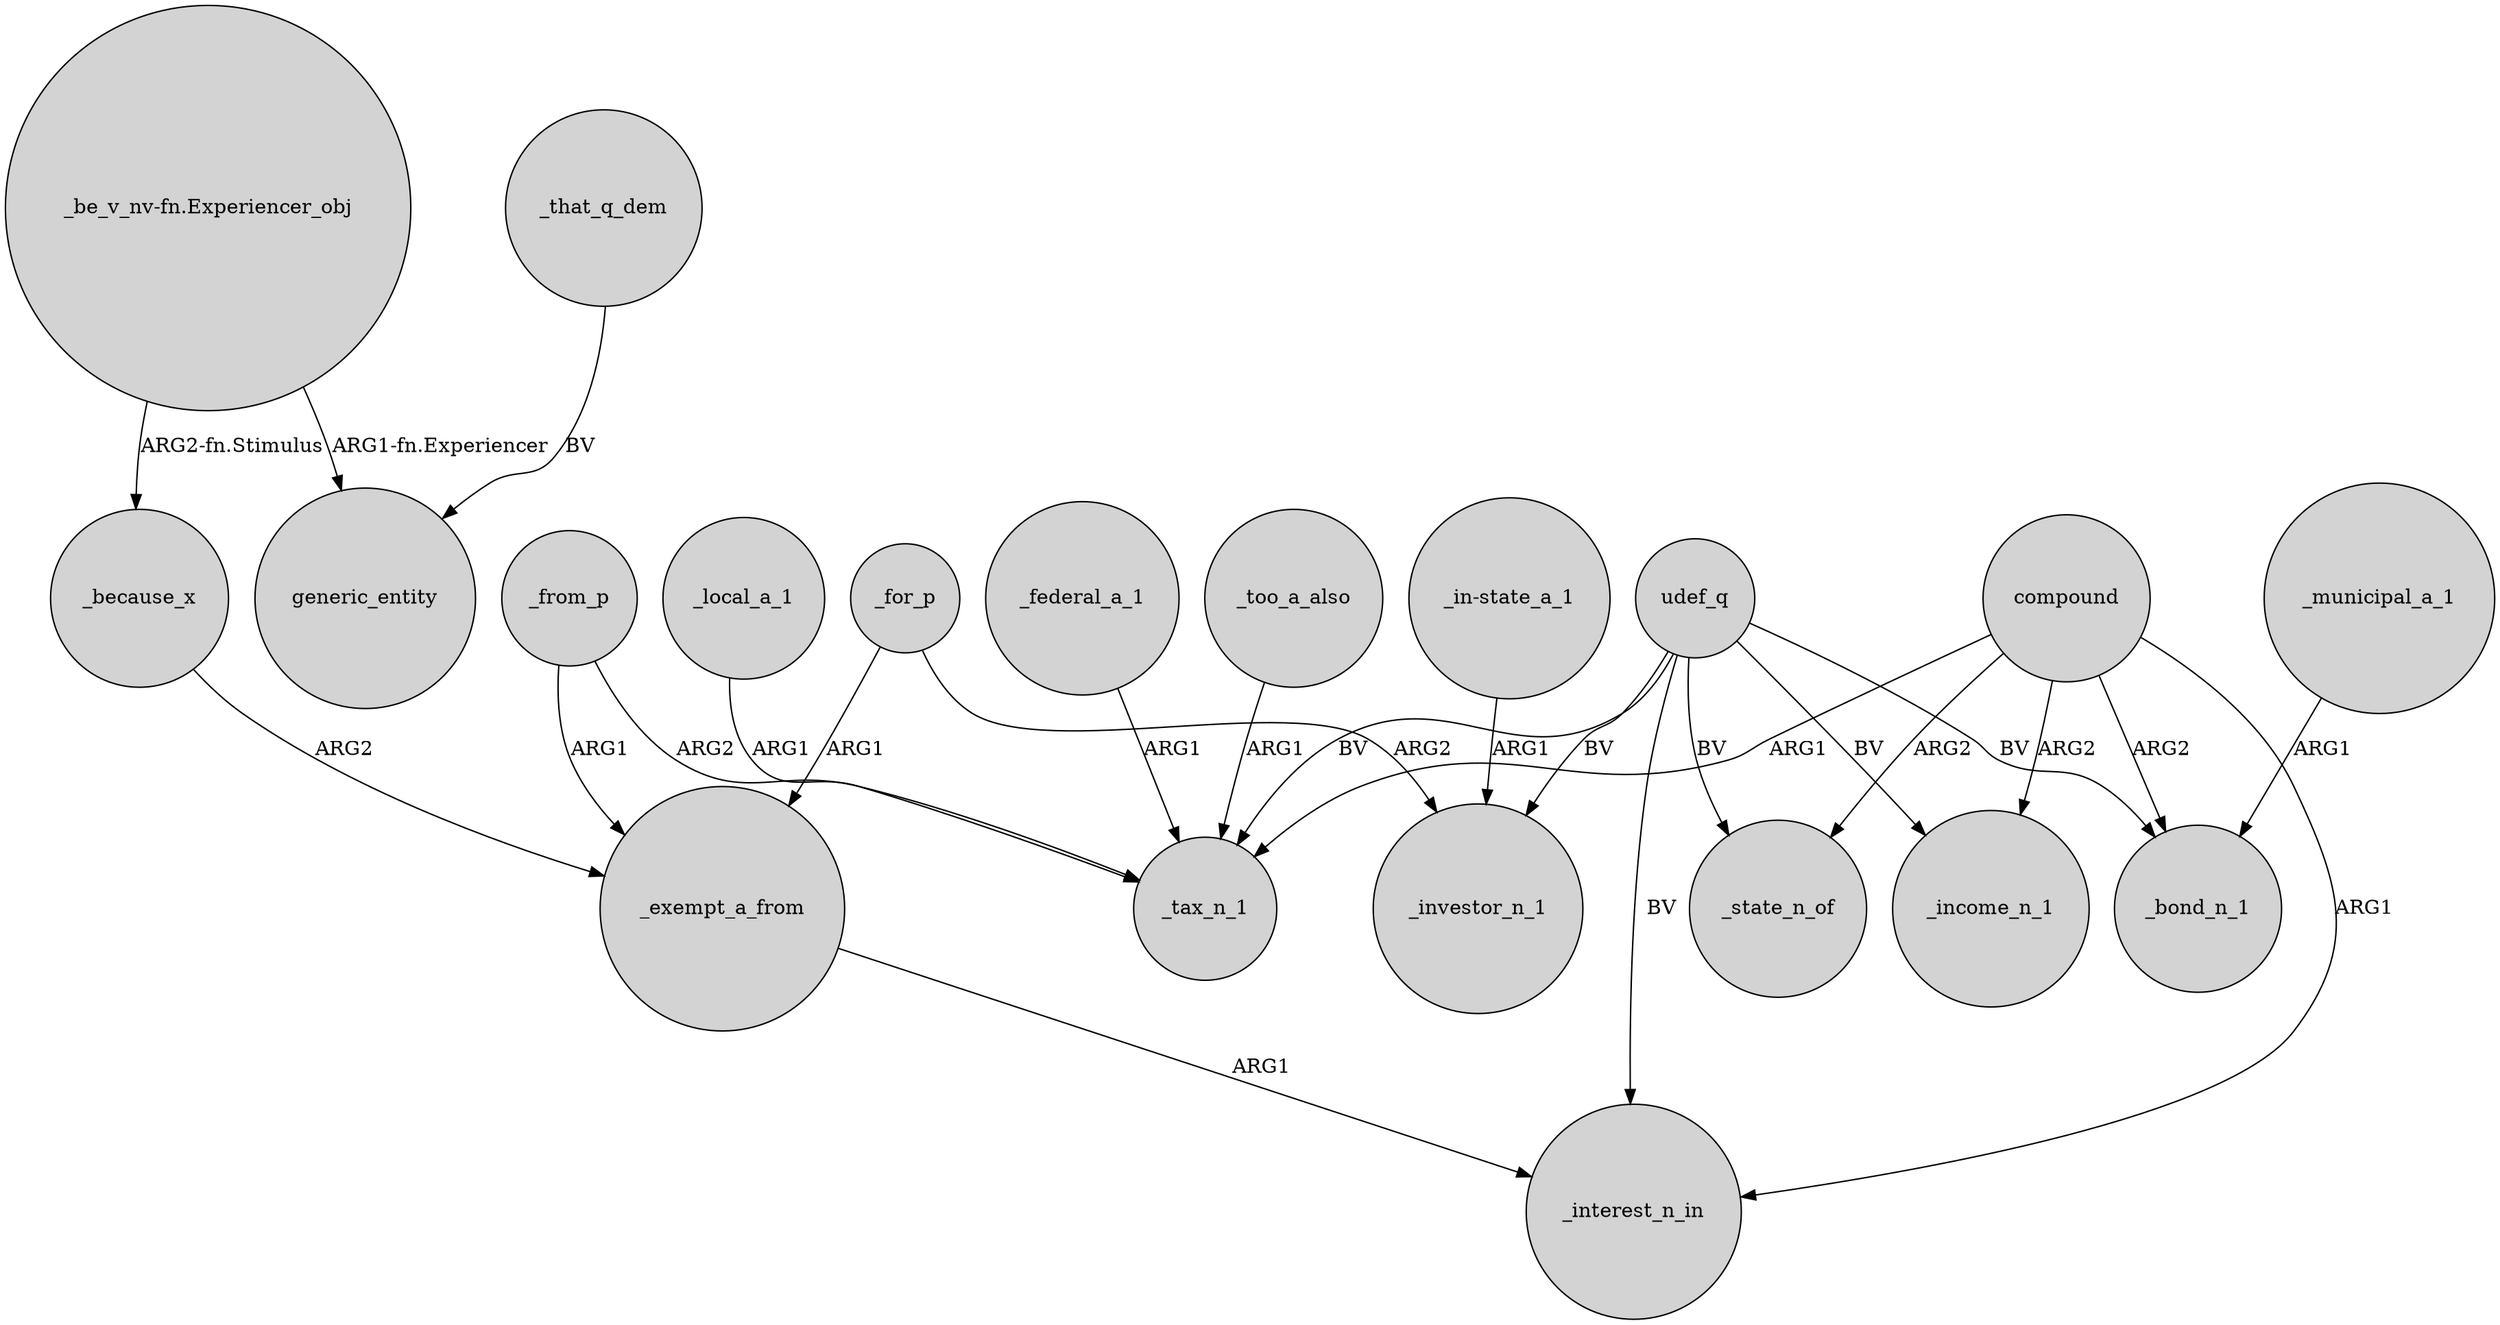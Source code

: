 digraph {
	node [shape=circle style=filled]
	_for_p -> _exempt_a_from [label=ARG1]
	_local_a_1 -> _tax_n_1 [label=ARG1]
	udef_q -> _bond_n_1 [label=BV]
	"_in-state_a_1" -> _investor_n_1 [label=ARG1]
	_because_x -> _exempt_a_from [label=ARG2]
	udef_q -> _income_n_1 [label=BV]
	udef_q -> _tax_n_1 [label=BV]
	compound -> _interest_n_in [label=ARG1]
	"_be_v_nv-fn.Experiencer_obj" -> _because_x [label="ARG2-fn.Stimulus"]
	_for_p -> _investor_n_1 [label=ARG2]
	compound -> _bond_n_1 [label=ARG2]
	_federal_a_1 -> _tax_n_1 [label=ARG1]
	_exempt_a_from -> _interest_n_in [label=ARG1]
	udef_q -> _state_n_of [label=BV]
	_from_p -> _exempt_a_from [label=ARG1]
	compound -> _tax_n_1 [label=ARG1]
	_municipal_a_1 -> _bond_n_1 [label=ARG1]
	udef_q -> _interest_n_in [label=BV]
	compound -> _state_n_of [label=ARG2]
	_that_q_dem -> generic_entity [label=BV]
	udef_q -> _investor_n_1 [label=BV]
	_from_p -> _tax_n_1 [label=ARG2]
	compound -> _income_n_1 [label=ARG2]
	_too_a_also -> _tax_n_1 [label=ARG1]
	"_be_v_nv-fn.Experiencer_obj" -> generic_entity [label="ARG1-fn.Experiencer"]
}
